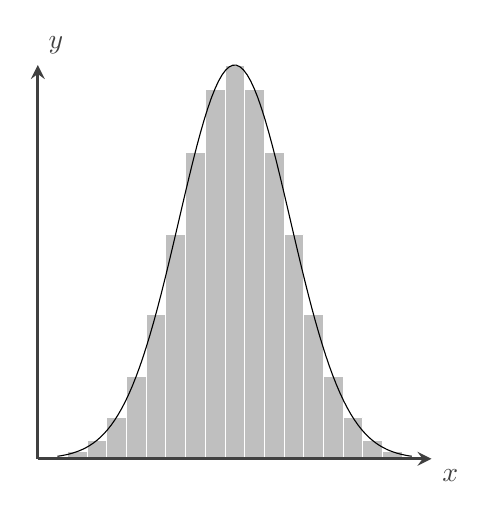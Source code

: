 \begin{tikzpicture}[
    declare function={fone(\x)=5*exp(-(\x-2.5)^2);}, 
  very thick, line join=round]


  % Draw squares
  \foreach [evaluate={\x=0.25*\j; \y=fone(\x);}] \j in {0,...,20}{%
    \path [fill=black!25, draw=white, line width=0.2pt] 
    (\x-0.125, 0) -- 
    (\x+0.125, 0) -- 
    (\x+0.125, \y) -- 
    (\x-0.125, \y) -- 
    cycle;
  }


  % x-axis
  \draw [-stealth, black!75] (0,0) -- (5,0) node [below right] {$x$};

  % y-axis
  \draw [-stealth, black!75] (0,0) -- (0,5) node [above right] {$y$};

  % Draw functions
  \draw [black, thin, domain=0.25:4.75, samples=100, variable=\t] 
  plot (\t, {fone(\t)});

\end{tikzpicture}

